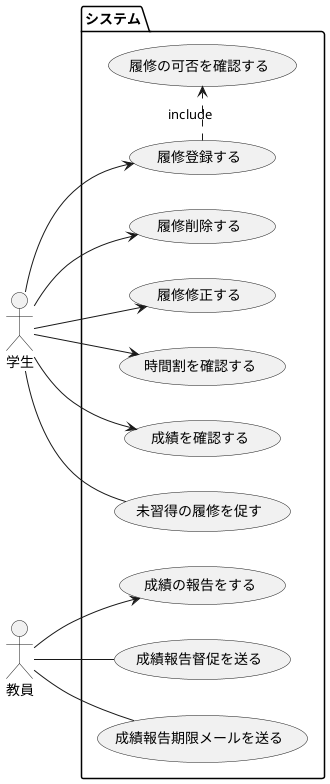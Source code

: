 @startuml ユースケース図1
left to right direction

'アクター'
:学生: as A1
:教員: as A2
':事務: as A3'

'ユースケース'
package システム{
    (履修登録する) as U1
    (履修削除する) as U2
    (履修修正する) as U3
    (時間割を確認する) as U4
    (成績を確認する) as U10
    (未習得の履修を促す) as U5
    (成績の報告をする) as U6
    (成績報告督促を送る) as U7
    (成績報告期限メールを送る) as U8
    (履修の可否を確認する) as U9
}

'関係'
A1 --> U1
A1 --> U2
A1 --> U3
A1 --> U4
A1 --> U10

U1 .> U9 : include

A2 --> U6
A1 -- U5

A2 -- U7
A2 -- U8

@enduml